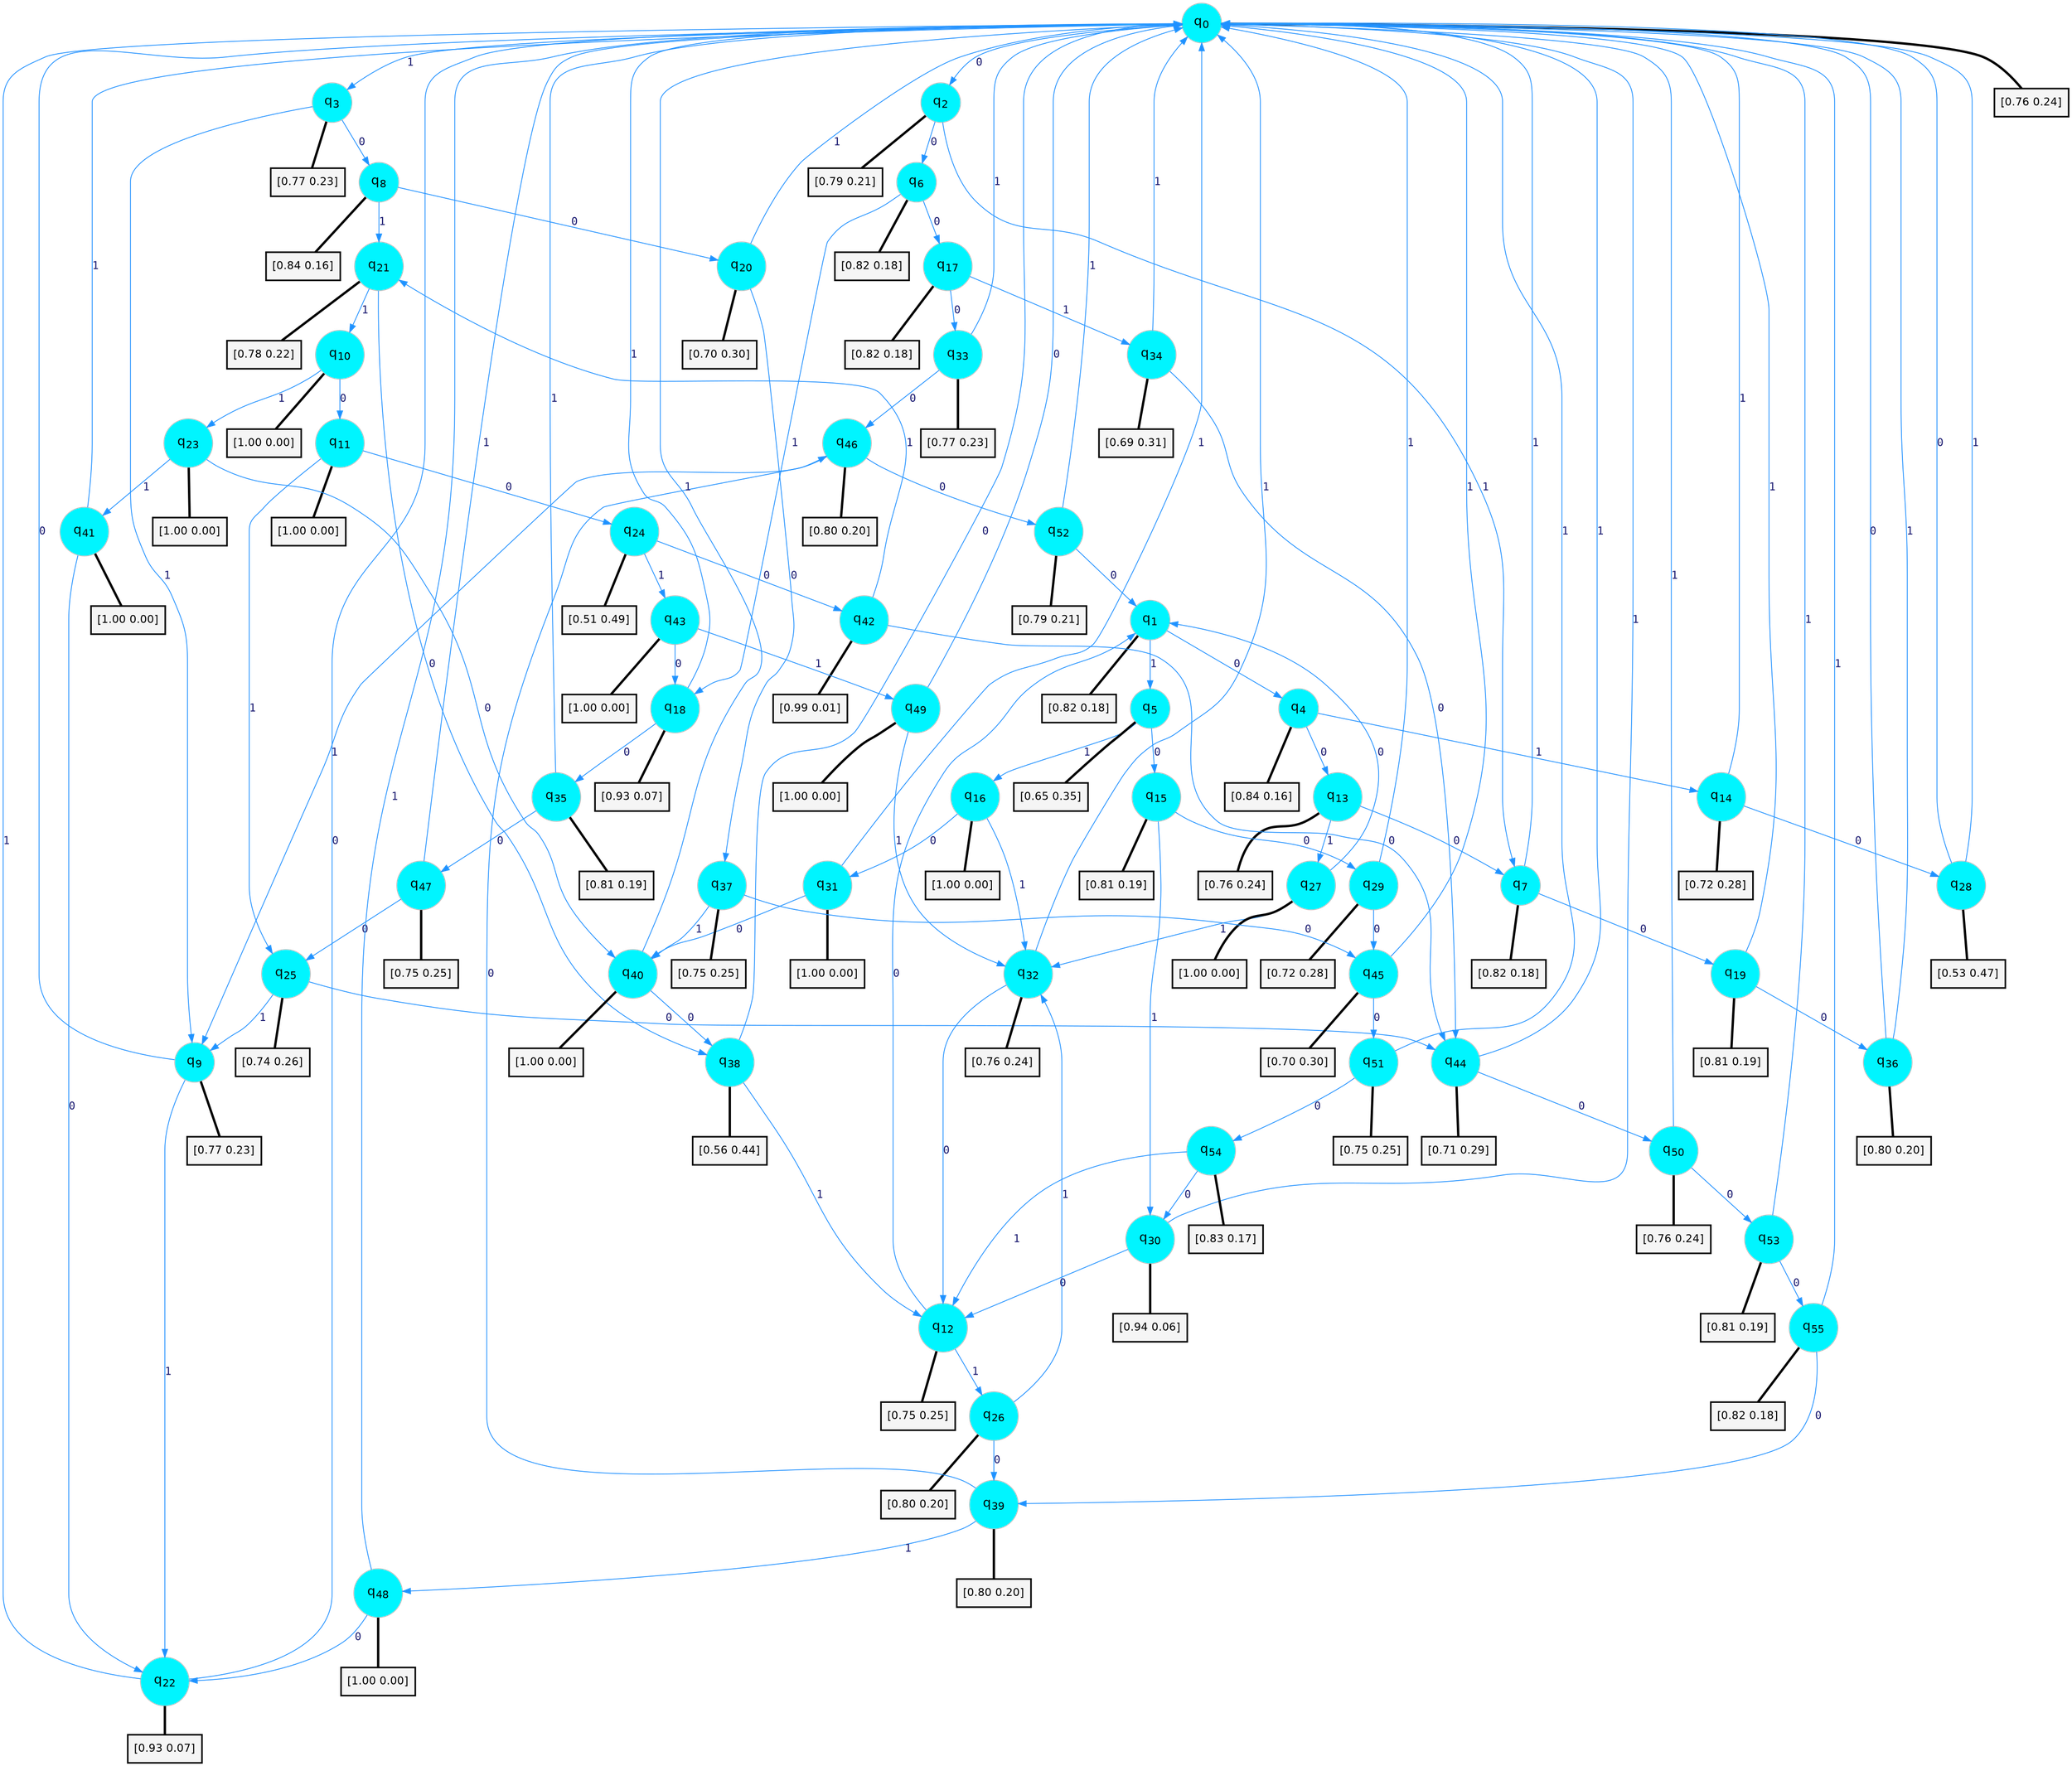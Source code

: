 digraph G {
graph [
bgcolor=transparent, dpi=300, rankdir=TD, size="40,25"];
node [
color=gray, fillcolor=turquoise1, fontcolor=black, fontname=Helvetica, fontsize=16, fontweight=bold, shape=circle, style=filled];
edge [
arrowsize=1, color=dodgerblue1, fontcolor=midnightblue, fontname=courier, fontweight=bold, penwidth=1, style=solid, weight=20];
0[label=<q<SUB>0</SUB>>];
1[label=<q<SUB>1</SUB>>];
2[label=<q<SUB>2</SUB>>];
3[label=<q<SUB>3</SUB>>];
4[label=<q<SUB>4</SUB>>];
5[label=<q<SUB>5</SUB>>];
6[label=<q<SUB>6</SUB>>];
7[label=<q<SUB>7</SUB>>];
8[label=<q<SUB>8</SUB>>];
9[label=<q<SUB>9</SUB>>];
10[label=<q<SUB>10</SUB>>];
11[label=<q<SUB>11</SUB>>];
12[label=<q<SUB>12</SUB>>];
13[label=<q<SUB>13</SUB>>];
14[label=<q<SUB>14</SUB>>];
15[label=<q<SUB>15</SUB>>];
16[label=<q<SUB>16</SUB>>];
17[label=<q<SUB>17</SUB>>];
18[label=<q<SUB>18</SUB>>];
19[label=<q<SUB>19</SUB>>];
20[label=<q<SUB>20</SUB>>];
21[label=<q<SUB>21</SUB>>];
22[label=<q<SUB>22</SUB>>];
23[label=<q<SUB>23</SUB>>];
24[label=<q<SUB>24</SUB>>];
25[label=<q<SUB>25</SUB>>];
26[label=<q<SUB>26</SUB>>];
27[label=<q<SUB>27</SUB>>];
28[label=<q<SUB>28</SUB>>];
29[label=<q<SUB>29</SUB>>];
30[label=<q<SUB>30</SUB>>];
31[label=<q<SUB>31</SUB>>];
32[label=<q<SUB>32</SUB>>];
33[label=<q<SUB>33</SUB>>];
34[label=<q<SUB>34</SUB>>];
35[label=<q<SUB>35</SUB>>];
36[label=<q<SUB>36</SUB>>];
37[label=<q<SUB>37</SUB>>];
38[label=<q<SUB>38</SUB>>];
39[label=<q<SUB>39</SUB>>];
40[label=<q<SUB>40</SUB>>];
41[label=<q<SUB>41</SUB>>];
42[label=<q<SUB>42</SUB>>];
43[label=<q<SUB>43</SUB>>];
44[label=<q<SUB>44</SUB>>];
45[label=<q<SUB>45</SUB>>];
46[label=<q<SUB>46</SUB>>];
47[label=<q<SUB>47</SUB>>];
48[label=<q<SUB>48</SUB>>];
49[label=<q<SUB>49</SUB>>];
50[label=<q<SUB>50</SUB>>];
51[label=<q<SUB>51</SUB>>];
52[label=<q<SUB>52</SUB>>];
53[label=<q<SUB>53</SUB>>];
54[label=<q<SUB>54</SUB>>];
55[label=<q<SUB>55</SUB>>];
56[label="[0.76 0.24]", shape=box,fontcolor=black, fontname=Helvetica, fontsize=14, penwidth=2, fillcolor=whitesmoke,color=black];
57[label="[0.82 0.18]", shape=box,fontcolor=black, fontname=Helvetica, fontsize=14, penwidth=2, fillcolor=whitesmoke,color=black];
58[label="[0.79 0.21]", shape=box,fontcolor=black, fontname=Helvetica, fontsize=14, penwidth=2, fillcolor=whitesmoke,color=black];
59[label="[0.77 0.23]", shape=box,fontcolor=black, fontname=Helvetica, fontsize=14, penwidth=2, fillcolor=whitesmoke,color=black];
60[label="[0.84 0.16]", shape=box,fontcolor=black, fontname=Helvetica, fontsize=14, penwidth=2, fillcolor=whitesmoke,color=black];
61[label="[0.65 0.35]", shape=box,fontcolor=black, fontname=Helvetica, fontsize=14, penwidth=2, fillcolor=whitesmoke,color=black];
62[label="[0.82 0.18]", shape=box,fontcolor=black, fontname=Helvetica, fontsize=14, penwidth=2, fillcolor=whitesmoke,color=black];
63[label="[0.82 0.18]", shape=box,fontcolor=black, fontname=Helvetica, fontsize=14, penwidth=2, fillcolor=whitesmoke,color=black];
64[label="[0.84 0.16]", shape=box,fontcolor=black, fontname=Helvetica, fontsize=14, penwidth=2, fillcolor=whitesmoke,color=black];
65[label="[0.77 0.23]", shape=box,fontcolor=black, fontname=Helvetica, fontsize=14, penwidth=2, fillcolor=whitesmoke,color=black];
66[label="[1.00 0.00]", shape=box,fontcolor=black, fontname=Helvetica, fontsize=14, penwidth=2, fillcolor=whitesmoke,color=black];
67[label="[1.00 0.00]", shape=box,fontcolor=black, fontname=Helvetica, fontsize=14, penwidth=2, fillcolor=whitesmoke,color=black];
68[label="[0.75 0.25]", shape=box,fontcolor=black, fontname=Helvetica, fontsize=14, penwidth=2, fillcolor=whitesmoke,color=black];
69[label="[0.76 0.24]", shape=box,fontcolor=black, fontname=Helvetica, fontsize=14, penwidth=2, fillcolor=whitesmoke,color=black];
70[label="[0.72 0.28]", shape=box,fontcolor=black, fontname=Helvetica, fontsize=14, penwidth=2, fillcolor=whitesmoke,color=black];
71[label="[0.81 0.19]", shape=box,fontcolor=black, fontname=Helvetica, fontsize=14, penwidth=2, fillcolor=whitesmoke,color=black];
72[label="[1.00 0.00]", shape=box,fontcolor=black, fontname=Helvetica, fontsize=14, penwidth=2, fillcolor=whitesmoke,color=black];
73[label="[0.82 0.18]", shape=box,fontcolor=black, fontname=Helvetica, fontsize=14, penwidth=2, fillcolor=whitesmoke,color=black];
74[label="[0.93 0.07]", shape=box,fontcolor=black, fontname=Helvetica, fontsize=14, penwidth=2, fillcolor=whitesmoke,color=black];
75[label="[0.81 0.19]", shape=box,fontcolor=black, fontname=Helvetica, fontsize=14, penwidth=2, fillcolor=whitesmoke,color=black];
76[label="[0.70 0.30]", shape=box,fontcolor=black, fontname=Helvetica, fontsize=14, penwidth=2, fillcolor=whitesmoke,color=black];
77[label="[0.78 0.22]", shape=box,fontcolor=black, fontname=Helvetica, fontsize=14, penwidth=2, fillcolor=whitesmoke,color=black];
78[label="[0.93 0.07]", shape=box,fontcolor=black, fontname=Helvetica, fontsize=14, penwidth=2, fillcolor=whitesmoke,color=black];
79[label="[1.00 0.00]", shape=box,fontcolor=black, fontname=Helvetica, fontsize=14, penwidth=2, fillcolor=whitesmoke,color=black];
80[label="[0.51 0.49]", shape=box,fontcolor=black, fontname=Helvetica, fontsize=14, penwidth=2, fillcolor=whitesmoke,color=black];
81[label="[0.74 0.26]", shape=box,fontcolor=black, fontname=Helvetica, fontsize=14, penwidth=2, fillcolor=whitesmoke,color=black];
82[label="[0.80 0.20]", shape=box,fontcolor=black, fontname=Helvetica, fontsize=14, penwidth=2, fillcolor=whitesmoke,color=black];
83[label="[1.00 0.00]", shape=box,fontcolor=black, fontname=Helvetica, fontsize=14, penwidth=2, fillcolor=whitesmoke,color=black];
84[label="[0.53 0.47]", shape=box,fontcolor=black, fontname=Helvetica, fontsize=14, penwidth=2, fillcolor=whitesmoke,color=black];
85[label="[0.72 0.28]", shape=box,fontcolor=black, fontname=Helvetica, fontsize=14, penwidth=2, fillcolor=whitesmoke,color=black];
86[label="[0.94 0.06]", shape=box,fontcolor=black, fontname=Helvetica, fontsize=14, penwidth=2, fillcolor=whitesmoke,color=black];
87[label="[1.00 0.00]", shape=box,fontcolor=black, fontname=Helvetica, fontsize=14, penwidth=2, fillcolor=whitesmoke,color=black];
88[label="[0.76 0.24]", shape=box,fontcolor=black, fontname=Helvetica, fontsize=14, penwidth=2, fillcolor=whitesmoke,color=black];
89[label="[0.77 0.23]", shape=box,fontcolor=black, fontname=Helvetica, fontsize=14, penwidth=2, fillcolor=whitesmoke,color=black];
90[label="[0.69 0.31]", shape=box,fontcolor=black, fontname=Helvetica, fontsize=14, penwidth=2, fillcolor=whitesmoke,color=black];
91[label="[0.81 0.19]", shape=box,fontcolor=black, fontname=Helvetica, fontsize=14, penwidth=2, fillcolor=whitesmoke,color=black];
92[label="[0.80 0.20]", shape=box,fontcolor=black, fontname=Helvetica, fontsize=14, penwidth=2, fillcolor=whitesmoke,color=black];
93[label="[0.75 0.25]", shape=box,fontcolor=black, fontname=Helvetica, fontsize=14, penwidth=2, fillcolor=whitesmoke,color=black];
94[label="[0.56 0.44]", shape=box,fontcolor=black, fontname=Helvetica, fontsize=14, penwidth=2, fillcolor=whitesmoke,color=black];
95[label="[0.80 0.20]", shape=box,fontcolor=black, fontname=Helvetica, fontsize=14, penwidth=2, fillcolor=whitesmoke,color=black];
96[label="[1.00 0.00]", shape=box,fontcolor=black, fontname=Helvetica, fontsize=14, penwidth=2, fillcolor=whitesmoke,color=black];
97[label="[1.00 0.00]", shape=box,fontcolor=black, fontname=Helvetica, fontsize=14, penwidth=2, fillcolor=whitesmoke,color=black];
98[label="[0.99 0.01]", shape=box,fontcolor=black, fontname=Helvetica, fontsize=14, penwidth=2, fillcolor=whitesmoke,color=black];
99[label="[1.00 0.00]", shape=box,fontcolor=black, fontname=Helvetica, fontsize=14, penwidth=2, fillcolor=whitesmoke,color=black];
100[label="[0.71 0.29]", shape=box,fontcolor=black, fontname=Helvetica, fontsize=14, penwidth=2, fillcolor=whitesmoke,color=black];
101[label="[0.70 0.30]", shape=box,fontcolor=black, fontname=Helvetica, fontsize=14, penwidth=2, fillcolor=whitesmoke,color=black];
102[label="[0.80 0.20]", shape=box,fontcolor=black, fontname=Helvetica, fontsize=14, penwidth=2, fillcolor=whitesmoke,color=black];
103[label="[0.75 0.25]", shape=box,fontcolor=black, fontname=Helvetica, fontsize=14, penwidth=2, fillcolor=whitesmoke,color=black];
104[label="[1.00 0.00]", shape=box,fontcolor=black, fontname=Helvetica, fontsize=14, penwidth=2, fillcolor=whitesmoke,color=black];
105[label="[1.00 0.00]", shape=box,fontcolor=black, fontname=Helvetica, fontsize=14, penwidth=2, fillcolor=whitesmoke,color=black];
106[label="[0.76 0.24]", shape=box,fontcolor=black, fontname=Helvetica, fontsize=14, penwidth=2, fillcolor=whitesmoke,color=black];
107[label="[0.75 0.25]", shape=box,fontcolor=black, fontname=Helvetica, fontsize=14, penwidth=2, fillcolor=whitesmoke,color=black];
108[label="[0.79 0.21]", shape=box,fontcolor=black, fontname=Helvetica, fontsize=14, penwidth=2, fillcolor=whitesmoke,color=black];
109[label="[0.81 0.19]", shape=box,fontcolor=black, fontname=Helvetica, fontsize=14, penwidth=2, fillcolor=whitesmoke,color=black];
110[label="[0.83 0.17]", shape=box,fontcolor=black, fontname=Helvetica, fontsize=14, penwidth=2, fillcolor=whitesmoke,color=black];
111[label="[0.82 0.18]", shape=box,fontcolor=black, fontname=Helvetica, fontsize=14, penwidth=2, fillcolor=whitesmoke,color=black];
0->2 [label=0];
0->3 [label=1];
0->56 [arrowhead=none, penwidth=3,color=black];
1->4 [label=0];
1->5 [label=1];
1->57 [arrowhead=none, penwidth=3,color=black];
2->6 [label=0];
2->7 [label=1];
2->58 [arrowhead=none, penwidth=3,color=black];
3->8 [label=0];
3->9 [label=1];
3->59 [arrowhead=none, penwidth=3,color=black];
4->13 [label=0];
4->14 [label=1];
4->60 [arrowhead=none, penwidth=3,color=black];
5->15 [label=0];
5->16 [label=1];
5->61 [arrowhead=none, penwidth=3,color=black];
6->17 [label=0];
6->18 [label=1];
6->62 [arrowhead=none, penwidth=3,color=black];
7->19 [label=0];
7->0 [label=1];
7->63 [arrowhead=none, penwidth=3,color=black];
8->20 [label=0];
8->21 [label=1];
8->64 [arrowhead=none, penwidth=3,color=black];
9->0 [label=0];
9->22 [label=1];
9->65 [arrowhead=none, penwidth=3,color=black];
10->11 [label=0];
10->23 [label=1];
10->66 [arrowhead=none, penwidth=3,color=black];
11->24 [label=0];
11->25 [label=1];
11->67 [arrowhead=none, penwidth=3,color=black];
12->1 [label=0];
12->26 [label=1];
12->68 [arrowhead=none, penwidth=3,color=black];
13->7 [label=0];
13->27 [label=1];
13->69 [arrowhead=none, penwidth=3,color=black];
14->28 [label=0];
14->0 [label=1];
14->70 [arrowhead=none, penwidth=3,color=black];
15->29 [label=0];
15->30 [label=1];
15->71 [arrowhead=none, penwidth=3,color=black];
16->31 [label=0];
16->32 [label=1];
16->72 [arrowhead=none, penwidth=3,color=black];
17->33 [label=0];
17->34 [label=1];
17->73 [arrowhead=none, penwidth=3,color=black];
18->35 [label=0];
18->0 [label=1];
18->74 [arrowhead=none, penwidth=3,color=black];
19->36 [label=0];
19->0 [label=1];
19->75 [arrowhead=none, penwidth=3,color=black];
20->37 [label=0];
20->0 [label=1];
20->76 [arrowhead=none, penwidth=3,color=black];
21->38 [label=0];
21->10 [label=1];
21->77 [arrowhead=none, penwidth=3,color=black];
22->0 [label=0];
22->0 [label=1];
22->78 [arrowhead=none, penwidth=3,color=black];
23->40 [label=0];
23->41 [label=1];
23->79 [arrowhead=none, penwidth=3,color=black];
24->42 [label=0];
24->43 [label=1];
24->80 [arrowhead=none, penwidth=3,color=black];
25->44 [label=0];
25->9 [label=1];
25->81 [arrowhead=none, penwidth=3,color=black];
26->39 [label=0];
26->32 [label=1];
26->82 [arrowhead=none, penwidth=3,color=black];
27->1 [label=0];
27->32 [label=1];
27->83 [arrowhead=none, penwidth=3,color=black];
28->0 [label=0];
28->0 [label=1];
28->84 [arrowhead=none, penwidth=3,color=black];
29->45 [label=0];
29->0 [label=1];
29->85 [arrowhead=none, penwidth=3,color=black];
30->12 [label=0];
30->0 [label=1];
30->86 [arrowhead=none, penwidth=3,color=black];
31->40 [label=0];
31->0 [label=1];
31->87 [arrowhead=none, penwidth=3,color=black];
32->12 [label=0];
32->0 [label=1];
32->88 [arrowhead=none, penwidth=3,color=black];
33->46 [label=0];
33->0 [label=1];
33->89 [arrowhead=none, penwidth=3,color=black];
34->44 [label=0];
34->0 [label=1];
34->90 [arrowhead=none, penwidth=3,color=black];
35->47 [label=0];
35->0 [label=1];
35->91 [arrowhead=none, penwidth=3,color=black];
36->0 [label=0];
36->0 [label=1];
36->92 [arrowhead=none, penwidth=3,color=black];
37->45 [label=0];
37->40 [label=1];
37->93 [arrowhead=none, penwidth=3,color=black];
38->0 [label=0];
38->12 [label=1];
38->94 [arrowhead=none, penwidth=3,color=black];
39->46 [label=0];
39->48 [label=1];
39->95 [arrowhead=none, penwidth=3,color=black];
40->38 [label=0];
40->0 [label=1];
40->96 [arrowhead=none, penwidth=3,color=black];
41->22 [label=0];
41->0 [label=1];
41->97 [arrowhead=none, penwidth=3,color=black];
42->44 [label=0];
42->21 [label=1];
42->98 [arrowhead=none, penwidth=3,color=black];
43->18 [label=0];
43->49 [label=1];
43->99 [arrowhead=none, penwidth=3,color=black];
44->50 [label=0];
44->0 [label=1];
44->100 [arrowhead=none, penwidth=3,color=black];
45->51 [label=0];
45->0 [label=1];
45->101 [arrowhead=none, penwidth=3,color=black];
46->52 [label=0];
46->9 [label=1];
46->102 [arrowhead=none, penwidth=3,color=black];
47->25 [label=0];
47->0 [label=1];
47->103 [arrowhead=none, penwidth=3,color=black];
48->22 [label=0];
48->0 [label=1];
48->104 [arrowhead=none, penwidth=3,color=black];
49->0 [label=0];
49->32 [label=1];
49->105 [arrowhead=none, penwidth=3,color=black];
50->53 [label=0];
50->0 [label=1];
50->106 [arrowhead=none, penwidth=3,color=black];
51->54 [label=0];
51->0 [label=1];
51->107 [arrowhead=none, penwidth=3,color=black];
52->1 [label=0];
52->0 [label=1];
52->108 [arrowhead=none, penwidth=3,color=black];
53->55 [label=0];
53->0 [label=1];
53->109 [arrowhead=none, penwidth=3,color=black];
54->30 [label=0];
54->12 [label=1];
54->110 [arrowhead=none, penwidth=3,color=black];
55->39 [label=0];
55->0 [label=1];
55->111 [arrowhead=none, penwidth=3,color=black];
}
